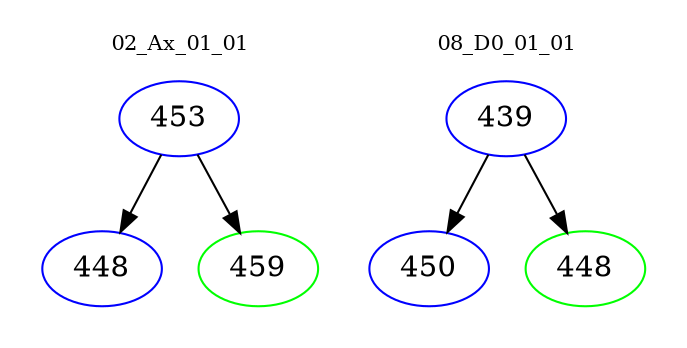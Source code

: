 digraph{
subgraph cluster_0 {
color = white
label = "02_Ax_01_01";
fontsize=10;
T0_453 [label="453", color="blue"]
T0_453 -> T0_448 [color="black"]
T0_448 [label="448", color="blue"]
T0_453 -> T0_459 [color="black"]
T0_459 [label="459", color="green"]
}
subgraph cluster_1 {
color = white
label = "08_D0_01_01";
fontsize=10;
T1_439 [label="439", color="blue"]
T1_439 -> T1_450 [color="black"]
T1_450 [label="450", color="blue"]
T1_439 -> T1_448 [color="black"]
T1_448 [label="448", color="green"]
}
}

